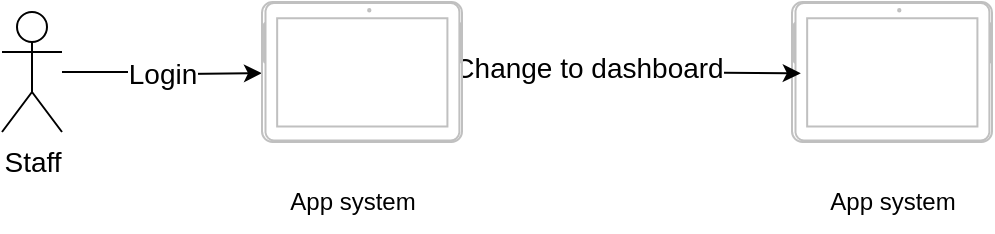 <mxfile version="21.2.3" type="github">
  <diagram name="Page-1" id="7pIzHbVaMhjWodyTJUyD">
    <mxGraphModel dx="1050" dy="549" grid="1" gridSize="10" guides="1" tooltips="1" connect="1" arrows="1" fold="1" page="1" pageScale="1" pageWidth="850" pageHeight="1100" math="0" shadow="0">
      <root>
        <mxCell id="0" />
        <mxCell id="1" parent="0" />
        <mxCell id="iMubU9jxyR3AFrOgvaaI-1" value="Login" style="edgeStyle=orthogonalEdgeStyle;rounded=0;orthogonalLoop=1;jettySize=auto;html=1;entryX=0.563;entryY=0;entryDx=0;entryDy=0;entryPerimeter=0;fontSize=14;" edge="1" parent="1" source="iMubU9jxyR3AFrOgvaaI-2">
          <mxGeometry relative="1" as="geometry">
            <mxPoint x="160" y="210.59" as="targetPoint" />
          </mxGeometry>
        </mxCell>
        <mxCell id="iMubU9jxyR3AFrOgvaaI-2" value="Staff" style="shape=umlActor;verticalLabelPosition=bottom;verticalAlign=top;html=1;outlineConnect=0;fontSize=14;" vertex="1" parent="1">
          <mxGeometry x="30" y="180" width="30" height="60" as="geometry" />
        </mxCell>
        <mxCell id="iMubU9jxyR3AFrOgvaaI-6" value="App system" style="text;html=1;align=center;verticalAlign=middle;resizable=0;points=[];autosize=1;strokeColor=none;fillColor=none;" vertex="1" parent="1">
          <mxGeometry x="160" y="260" width="90" height="30" as="geometry" />
        </mxCell>
        <mxCell id="iMubU9jxyR3AFrOgvaaI-20" value="" style="verticalLabelPosition=bottom;verticalAlign=top;html=1;shadow=0;dashed=0;strokeWidth=1;shape=mxgraph.android.tab2;strokeColor=#c0c0c0;direction=north;" vertex="1" parent="1">
          <mxGeometry x="425" y="175" width="100" height="70" as="geometry" />
        </mxCell>
        <mxCell id="iMubU9jxyR3AFrOgvaaI-25" style="edgeStyle=orthogonalEdgeStyle;rounded=0;orthogonalLoop=1;jettySize=auto;html=1;entryX=0.491;entryY=0.044;entryDx=0;entryDy=0;entryPerimeter=0;" edge="1" parent="1" source="iMubU9jxyR3AFrOgvaaI-23" target="iMubU9jxyR3AFrOgvaaI-20">
          <mxGeometry relative="1" as="geometry" />
        </mxCell>
        <mxCell id="iMubU9jxyR3AFrOgvaaI-26" value="Change to dashboard" style="edgeLabel;html=1;align=center;verticalAlign=middle;resizable=0;points=[];fontSize=14;" vertex="1" connectable="0" parent="iMubU9jxyR3AFrOgvaaI-25">
          <mxGeometry x="-0.261" y="2" relative="1" as="geometry">
            <mxPoint as="offset" />
          </mxGeometry>
        </mxCell>
        <mxCell id="iMubU9jxyR3AFrOgvaaI-23" value="" style="verticalLabelPosition=bottom;verticalAlign=top;html=1;shadow=0;dashed=0;strokeWidth=1;shape=mxgraph.android.tab2;strokeColor=#c0c0c0;direction=north;" vertex="1" parent="1">
          <mxGeometry x="160" y="175" width="100" height="70" as="geometry" />
        </mxCell>
        <mxCell id="iMubU9jxyR3AFrOgvaaI-27" value="App system" style="text;html=1;align=center;verticalAlign=middle;resizable=0;points=[];autosize=1;strokeColor=none;fillColor=none;" vertex="1" parent="1">
          <mxGeometry x="430" y="260" width="90" height="30" as="geometry" />
        </mxCell>
      </root>
    </mxGraphModel>
  </diagram>
</mxfile>
